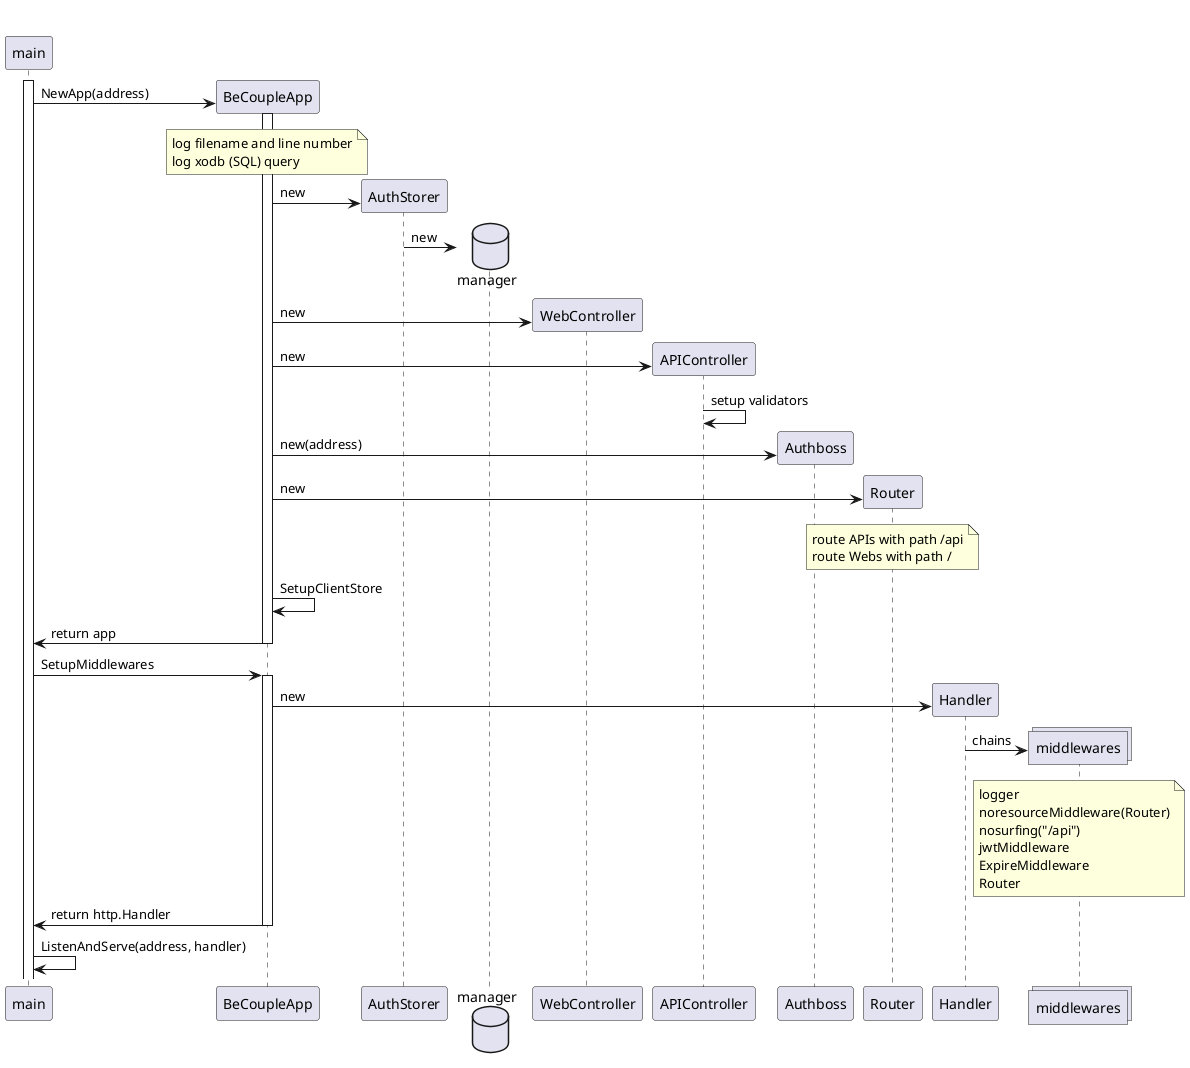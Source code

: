 @startuml

participant main as M

create BeCoupleApp as B
activate M
M -> B : NewApp(address)

activate B
note over B
	log filename and line number
	log xodb (SQL) query
end note

create AuthStorer
B -> AuthStorer : new

create database manager
AuthStorer -> manager : new

create WebController
B -> WebController : new

create APIController
B -> APIController : new
APIController -> APIController : setup validators

create Authboss
B -> Authboss : new(address)

create Router
B -> Router : new
note over Router
	route APIs with path /api
	route Webs with path /
end note

B -> B : SetupClientStore
B -> M : return app

deactivate B

M -> B : SetupMiddlewares

activate B

create Handler
B -> Handler : new

create collections middlewares
Handler -> middlewares : chains
note over middlewares
	logger
	noresourceMiddleware(Router)
	nosurfing("/api")
	jwtMiddleware
	ExpireMiddleware
	Router
end note

M <- B : return http.Handler

deactivate B

M -> M : ListenAndServe(address, handler)
@enduml
